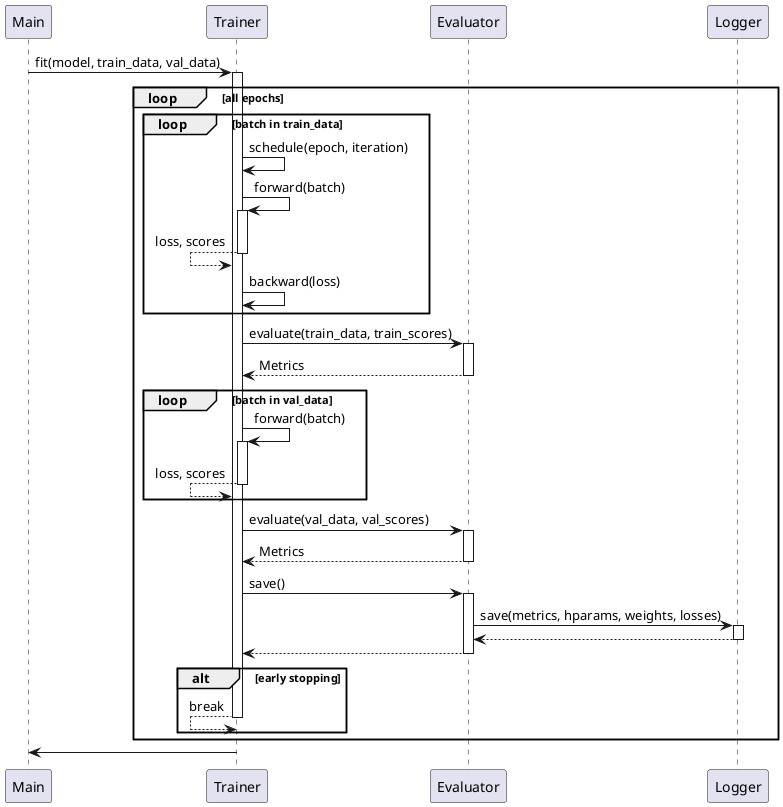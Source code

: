 @startuml
participant Main

Main -> Trainer: fit(model, train_data, val_data)
activate Trainer

loop all epochs

    loop batch in train_data
        Trainer -> Trainer : schedule(epoch, iteration)

        Trainer -> Trainer: forward(batch)
        activate Trainer
        Trainer <-- Trainer: loss, scores
        deactivate Trainer

        Trainer -> Trainer: backward(loss)

    end
    Trainer -> "Evaluator": evaluate(train_data, train_scores)
    activate "Evaluator"
    Trainer <-- "Evaluator": Metrics
    deactivate "Evaluator"

    loop batch in val_data
        Trainer -> Trainer: forward(batch)
        activate Trainer
        Trainer <-- Trainer: loss, scores
        deactivate Trainer
    end
    Trainer -> "Evaluator": evaluate(val_data, val_scores)
    activate "Evaluator"
    Trainer <-- "Evaluator": Metrics
    deactivate "Evaluator"

    Trainer -> Evaluator : save()
    activate Evaluator
    Evaluator -> Logger: save(metrics, hparams, weights, losses)
    activate Logger
    Evaluator <-- Logger
    deactivate Logger
    Trainer <-- Evaluator
    deactivate Evaluator

    alt early stopping
        Trainer <-- Trainer: break
        deactivate Trainer
    end

    deactivate Trainer

end



Trainer -> Main:
deactivate Trainer

@enduml
